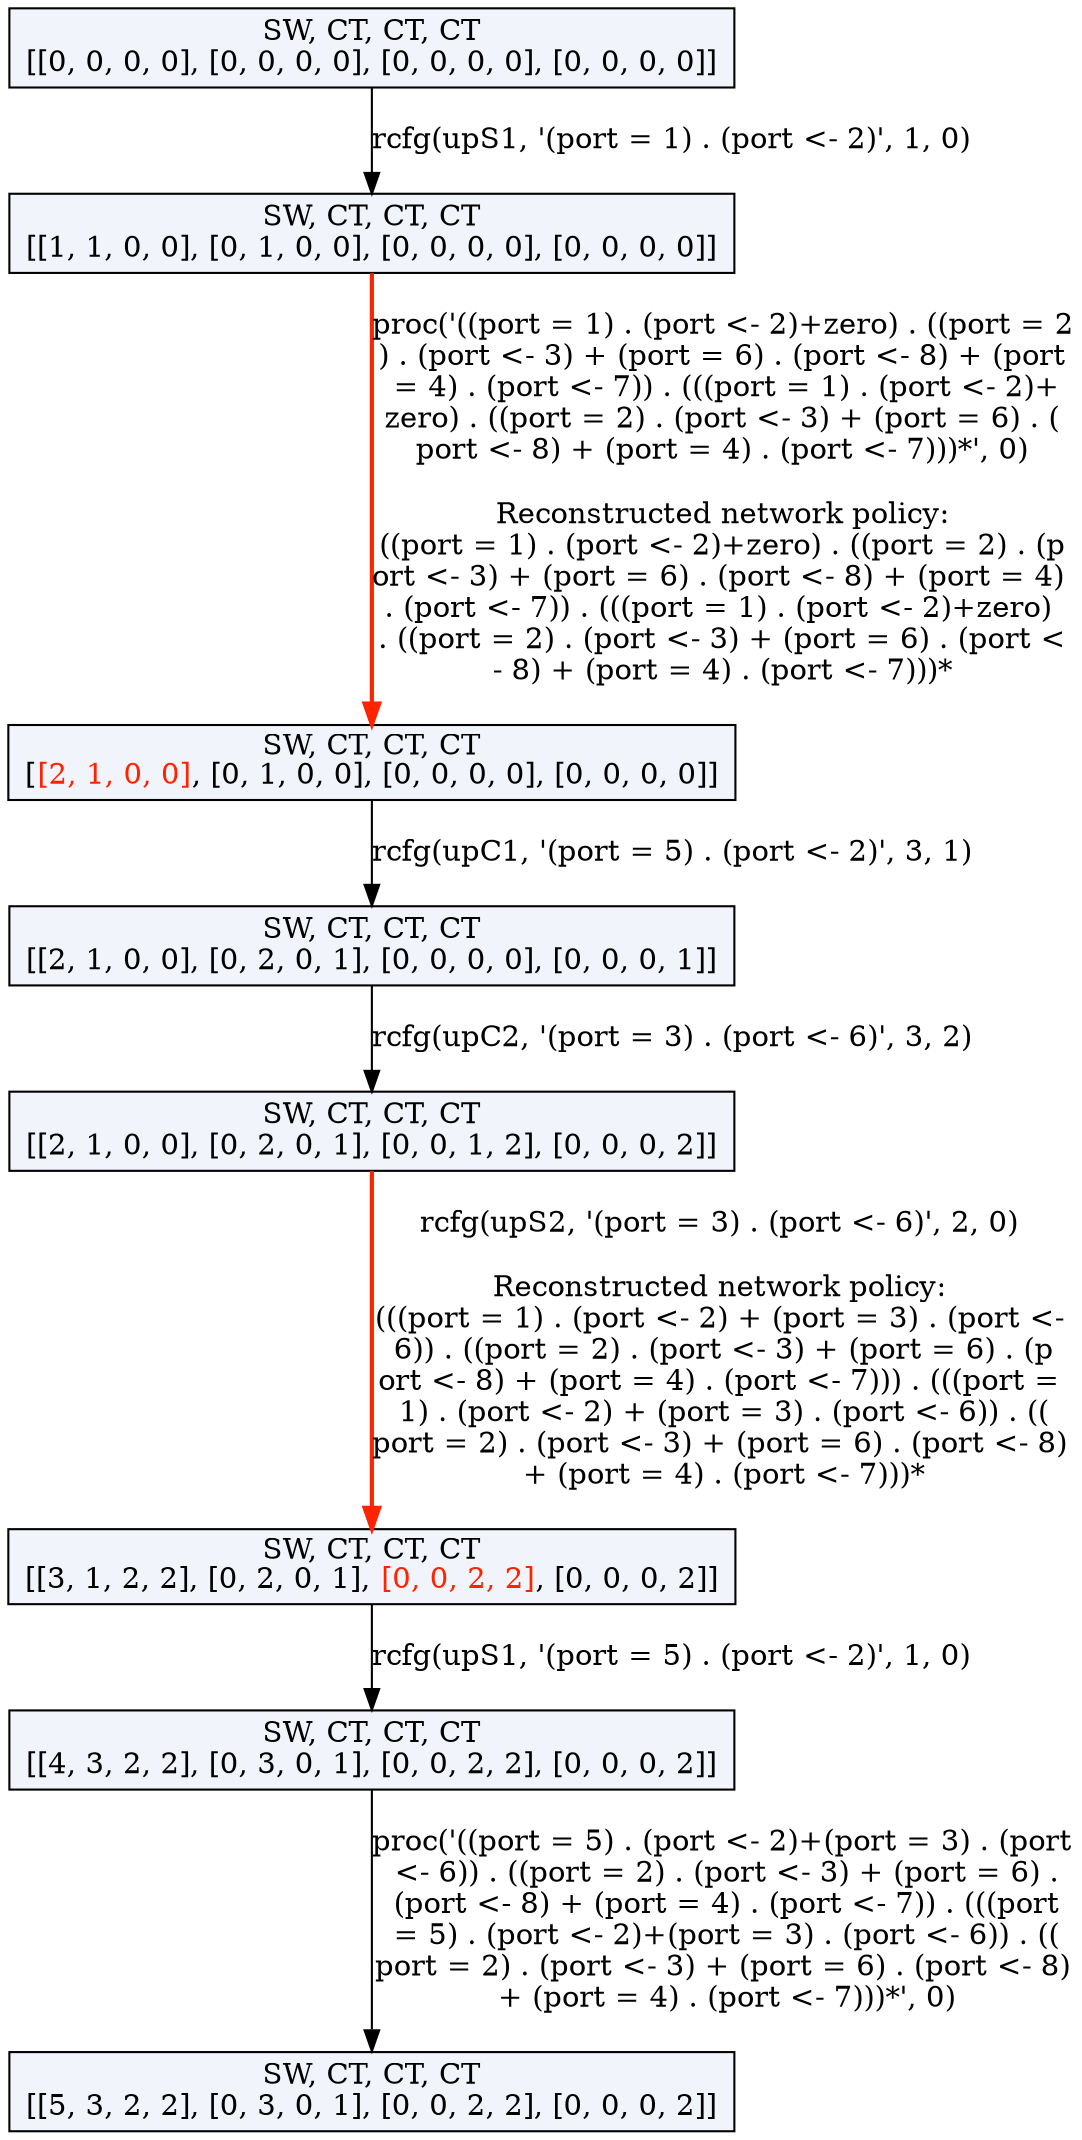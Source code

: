digraph g {
n0 [label=<SW, CT, CT, CT<br/>[[0, 0, 0, 0], [0, 0, 0, 0], [0, 0, 0, 0], [0, 0, 0, 0]]>, shape=rectangle, style=filled, fillcolor="#F2F4FB"];
n1 [label=<SW, CT, CT, CT<br/>[[1, 1, 0, 0], [0, 1, 0, 0], [0, 0, 0, 0], [0, 0, 0, 0]]>, shape=rectangle, style=filled, fillcolor="#F2F4FB"];
n0 -> n1 [label="rcfg(upS1, '(port = 1) . (port <- 2)', 1, 0)", color="#000000", penwidth=1.0];
n2 [label=<SW, CT, CT, CT<br/>[<font color="#FF2400">[2, 1, 0, 0]</font>, [0, 1, 0, 0], [0, 0, 0, 0], [0, 0, 0, 0]]>, shape=rectangle, style=filled, fillcolor="#F2F4FB"];
n1 -> n2 [label="proc('((port = 1) . (port <- 2)+zero) . ((port = 2
) . (port <- 3) + (port = 6) . (port <- 8) + (port
 = 4) . (port <- 7)) . (((port = 1) . (port <- 2)+
zero) . ((port = 2) . (port <- 3) + (port = 6) . (
port <- 8) + (port = 4) . (port <- 7)))*', 0)

Reconstructed network policy:
((port = 1) . (port <- 2)+zero) . ((port = 2) . (p
ort <- 3) + (port = 6) . (port <- 8) + (port = 4) 
. (port <- 7)) . (((port = 1) . (port <- 2)+zero) 
. ((port = 2) . (port <- 3) + (port = 6) . (port <
- 8) + (port = 4) . (port <- 7)))*", color="#FF2400", penwidth=2.0];
n3 [label=<SW, CT, CT, CT<br/>[[2, 1, 0, 0], [0, 2, 0, 1], [0, 0, 0, 0], [0, 0, 0, 1]]>, shape=rectangle, style=filled, fillcolor="#F2F4FB"];
n2 -> n3 [label="rcfg(upC1, '(port = 5) . (port <- 2)', 3, 1)", color="#000000", penwidth=1.0];
n4 [label=<SW, CT, CT, CT<br/>[[2, 1, 0, 0], [0, 2, 0, 1], [0, 0, 1, 2], [0, 0, 0, 2]]>, shape=rectangle, style=filled, fillcolor="#F2F4FB"];
n3 -> n4 [label="rcfg(upC2, '(port = 3) . (port <- 6)', 3, 2)", color="#000000", penwidth=1.0];
n5 [label=<SW, CT, CT, CT<br/>[[3, 1, 2, 2], [0, 2, 0, 1], <font color="#FF2400">[0, 0, 2, 2]</font>, [0, 0, 0, 2]]>, shape=rectangle, style=filled, fillcolor="#F2F4FB"];
n4 -> n5 [label="rcfg(upS2, '(port = 3) . (port <- 6)', 2, 0)

Reconstructed network policy:
(((port = 1) . (port <- 2) + (port = 3) . (port <-
 6)) . ((port = 2) . (port <- 3) + (port = 6) . (p
ort <- 8) + (port = 4) . (port <- 7))) . (((port =
 1) . (port <- 2) + (port = 3) . (port <- 6)) . ((
port = 2) . (port <- 3) + (port = 6) . (port <- 8)
 + (port = 4) . (port <- 7)))*", color="#FF2400", penwidth=2.0];
n6 [label=<SW, CT, CT, CT<br/>[[4, 3, 2, 2], [0, 3, 0, 1], [0, 0, 2, 2], [0, 0, 0, 2]]>, shape=rectangle, style=filled, fillcolor="#F2F4FB"];
n5 -> n6 [label="rcfg(upS1, '(port = 5) . (port <- 2)', 1, 0)", color="#000000", penwidth=1.0];
n7 [label=<SW, CT, CT, CT<br/>[[5, 3, 2, 2], [0, 3, 0, 1], [0, 0, 2, 2], [0, 0, 0, 2]]>, shape=rectangle, style=filled, fillcolor="#F2F4FB"];
n6 -> n7 [label="proc('((port = 5) . (port <- 2)+(port = 3) . (port
 <- 6)) . ((port = 2) . (port <- 3) + (port = 6) .
 (port <- 8) + (port = 4) . (port <- 7)) . (((port
 = 5) . (port <- 2)+(port = 3) . (port <- 6)) . ((
port = 2) . (port <- 3) + (port = 6) . (port <- 8)
 + (port = 4) . (port <- 7)))*', 0)", color="#000000", penwidth=1.0];
}